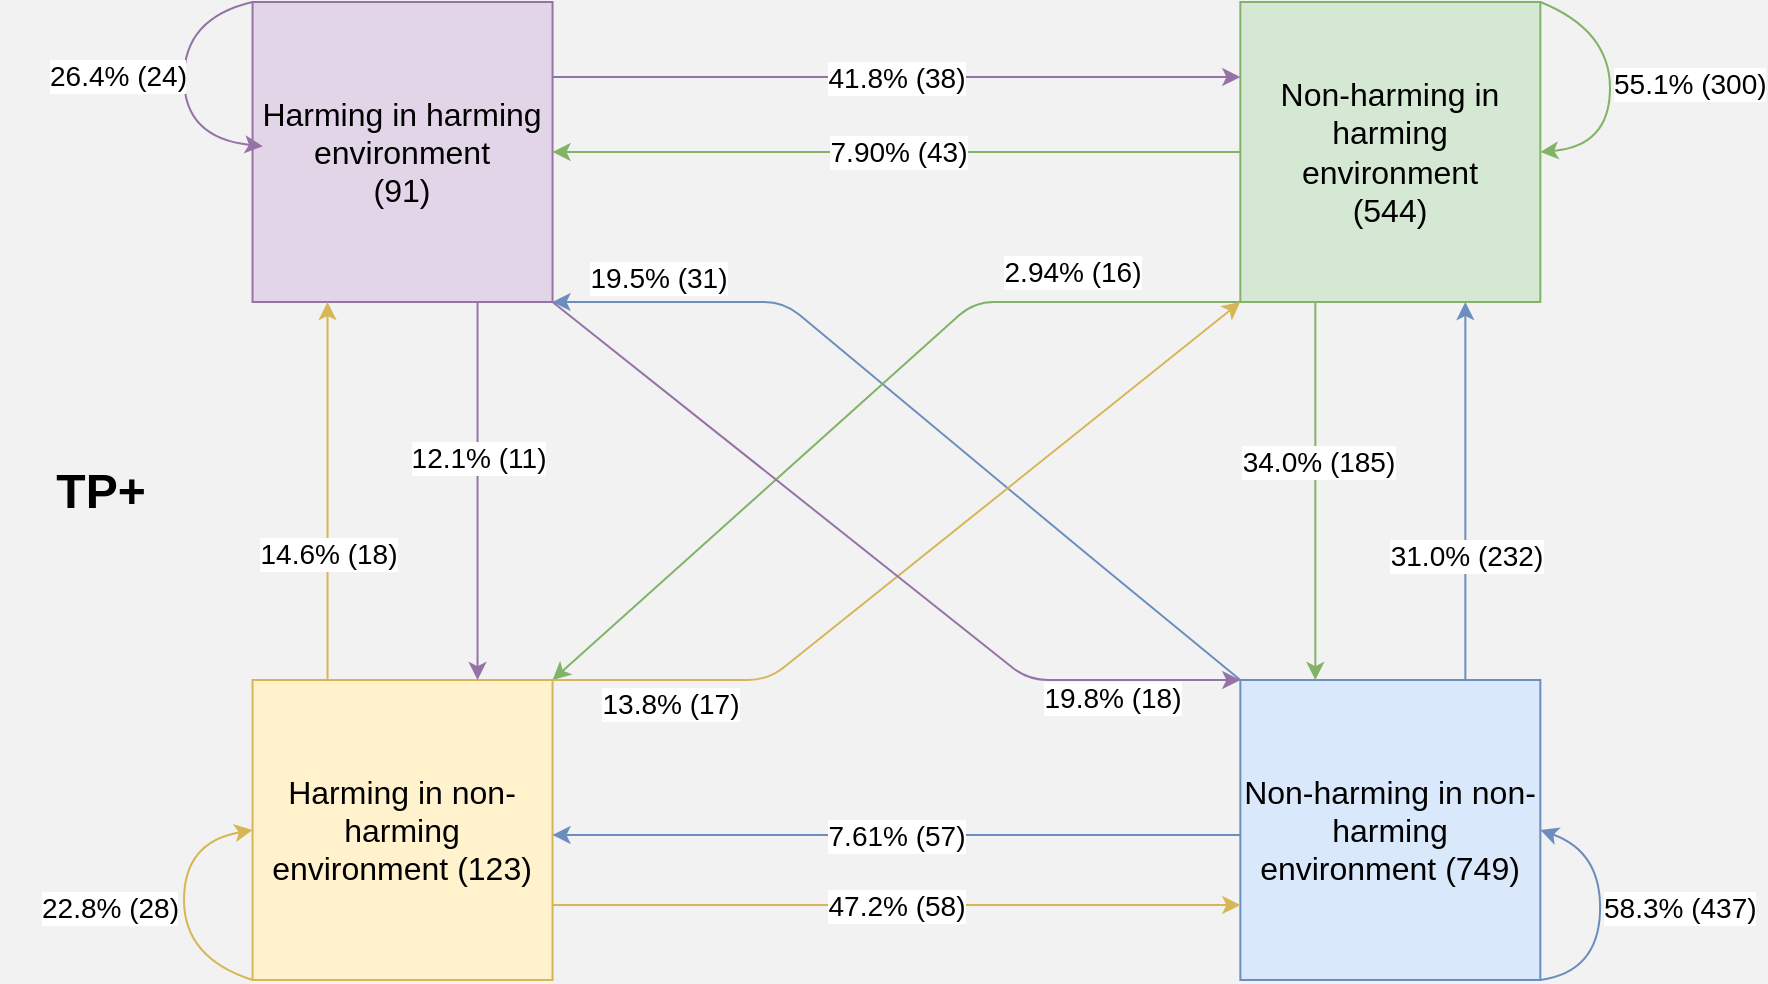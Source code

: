 <mxfile version="20.8.3" type="device"><diagram id="mnQWSfPHZrlp0dDHfilx" name="Page-1"><mxGraphModel dx="1080" dy="588" grid="0" gridSize="10" guides="1" tooltips="1" connect="1" arrows="1" fold="1" page="1" pageScale="1" pageWidth="900" pageHeight="1600" background="#F2F2F2" math="0" shadow="0"><root><mxCell id="0"/><mxCell id="1" parent="0"/><mxCell id="RHatQhIEZdcCFAD1BdL6-2" value="" style="group" vertex="1" connectable="0" parent="1"><mxGeometry x="103" width="713" height="489.001" as="geometry"/></mxCell><mxCell id="OVDw2p8quSQXNzQPu-ti-1" value="&lt;font style=&quot;font-size: 16px;&quot;&gt;Harming in harming environment &lt;br&gt;(91)&lt;/font&gt;" style="whiteSpace=wrap;html=1;aspect=fixed;fillColor=#e1d5e7;strokeColor=#9673a6;" parent="RHatQhIEZdcCFAD1BdL6-2" vertex="1"><mxGeometry x="34.27" y="0.002" width="150" height="150" as="geometry"/></mxCell><mxCell id="OVDw2p8quSQXNzQPu-ti-3" value="&lt;font style=&quot;font-size: 16px;&quot;&gt;Non-harming in harming environment&lt;br&gt;(544)&lt;/font&gt;" style="whiteSpace=wrap;html=1;aspect=fixed;fillColor=#d5e8d4;strokeColor=#82b366;" parent="RHatQhIEZdcCFAD1BdL6-2" vertex="1"><mxGeometry x="528.17" width="150" height="150" as="geometry"/></mxCell><mxCell id="OVDw2p8quSQXNzQPu-ti-4" value="&lt;font style=&quot;font-size: 16px;&quot;&gt;Non-harming in non-harming environment (749)&lt;/font&gt;" style="whiteSpace=wrap;html=1;aspect=fixed;fillColor=#dae8fc;strokeColor=#6c8ebf;" parent="RHatQhIEZdcCFAD1BdL6-2" vertex="1"><mxGeometry x="528.17" y="339.001" width="150" height="150" as="geometry"/></mxCell><mxCell id="OVDw2p8quSQXNzQPu-ti-5" value="&lt;font style=&quot;font-size: 16px;&quot;&gt;Harming in non-harming environment (123)&lt;/font&gt;" style="whiteSpace=wrap;html=1;aspect=fixed;fillColor=#fff2cc;strokeColor=#d6b656;" parent="RHatQhIEZdcCFAD1BdL6-2" vertex="1"><mxGeometry x="34.27" y="339.001" width="150" height="150" as="geometry"/></mxCell><mxCell id="OVDw2p8quSQXNzQPu-ti-6" value="&lt;font style=&quot;font-size: 14px;&quot;&gt;47.2% (58)&lt;/font&gt;" style="endArrow=classic;html=1;rounded=0;entryX=0;entryY=0.75;entryDx=0;entryDy=0;fillColor=#fff2cc;strokeColor=#d6b656;exitX=1;exitY=0.75;exitDx=0;exitDy=0;" parent="RHatQhIEZdcCFAD1BdL6-2" edge="1" target="OVDw2p8quSQXNzQPu-ti-4" source="OVDw2p8quSQXNzQPu-ti-5"><mxGeometry width="50" height="50" relative="1" as="geometry"><mxPoint x="237" y="479" as="sourcePoint"/><mxPoint x="539" y="479.916" as="targetPoint"/></mxGeometry></mxCell><mxCell id="OVDw2p8quSQXNzQPu-ti-8" value="&lt;font style=&quot;font-size: 14px;&quot;&gt;7.61% (57)&lt;/font&gt;" style="endArrow=classic;html=1;rounded=0;exitX=0;exitY=0.25;exitDx=0;exitDy=0;entryX=1;entryY=0.25;entryDx=0;entryDy=0;fillColor=#dae8fc;strokeColor=#6c8ebf;" parent="RHatQhIEZdcCFAD1BdL6-2" edge="1"><mxGeometry x="0.003" width="50" height="50" relative="1" as="geometry"><mxPoint x="528.17" y="416.501" as="sourcePoint"/><mxPoint x="184.27" y="416.501" as="targetPoint"/><mxPoint as="offset"/></mxGeometry></mxCell><mxCell id="OVDw2p8quSQXNzQPu-ti-11" value="&lt;font style=&quot;font-size: 14px;&quot;&gt;41.8% (38)&lt;/font&gt;" style="endArrow=classic;html=1;rounded=0;exitX=1;exitY=0.25;exitDx=0;exitDy=0;entryX=0;entryY=0.25;entryDx=0;entryDy=0;fillColor=#e1d5e7;strokeColor=#9673a6;" parent="RHatQhIEZdcCFAD1BdL6-2" source="OVDw2p8quSQXNzQPu-ti-1" target="OVDw2p8quSQXNzQPu-ti-3" edge="1"><mxGeometry x="-0.004" width="50" height="50" relative="1" as="geometry"><mxPoint x="236.435" y="71.44" as="sourcePoint"/><mxPoint x="539" y="70.837" as="targetPoint"/><mxPoint as="offset"/></mxGeometry></mxCell><mxCell id="OVDw2p8quSQXNzQPu-ti-13" value="&lt;font style=&quot;font-size: 14px;&quot;&gt;7.90% (43)&lt;/font&gt;" style="endArrow=classic;html=1;rounded=0;exitX=0;exitY=0.5;exitDx=0;exitDy=0;entryX=1;entryY=0.5;entryDx=0;entryDy=0;fillColor=#d5e8d4;strokeColor=#82b366;" parent="RHatQhIEZdcCFAD1BdL6-2" source="OVDw2p8quSQXNzQPu-ti-3" target="OVDw2p8quSQXNzQPu-ti-1" edge="1"><mxGeometry x="-0.003" width="50" height="50" relative="1" as="geometry"><mxPoint x="528.13" y="137.963" as="sourcePoint"/><mxPoint x="240.575" y="141.019" as="targetPoint"/><mxPoint as="offset"/></mxGeometry></mxCell><mxCell id="OVDw2p8quSQXNzQPu-ti-15" value="&lt;font style=&quot;font-size: 14px;&quot;&gt;14.6% (18)&lt;/font&gt;" style="endArrow=classic;html=1;rounded=0;exitX=0.25;exitY=0;exitDx=0;exitDy=0;entryX=0.25;entryY=1;entryDx=0;entryDy=0;fillColor=#fff2cc;strokeColor=#d6b656;" parent="RHatQhIEZdcCFAD1BdL6-2" source="OVDw2p8quSQXNzQPu-ti-5" target="OVDw2p8quSQXNzQPu-ti-1" edge="1"><mxGeometry x="-0.326" width="50" height="50" relative="1" as="geometry"><mxPoint x="371.609" y="398.372" as="sourcePoint"/><mxPoint x="110.739" y="214.898" as="targetPoint"/><mxPoint as="offset"/></mxGeometry></mxCell><mxCell id="OVDw2p8quSQXNzQPu-ti-16" value="&lt;font style=&quot;font-size: 14px;&quot;&gt;31.0% (232)&lt;/font&gt;" style="endArrow=classic;html=1;rounded=0;exitX=0.75;exitY=0;exitDx=0;exitDy=0;entryX=0.75;entryY=1;entryDx=0;entryDy=0;fillColor=#dae8fc;strokeColor=#6c8ebf;" parent="RHatQhIEZdcCFAD1BdL6-2" source="OVDw2p8quSQXNzQPu-ti-4" target="OVDw2p8quSQXNzQPu-ti-3" edge="1"><mxGeometry x="-0.338" width="50" height="50" relative="1" as="geometry"><mxPoint x="684.652" y="398.372" as="sourcePoint"/><mxPoint x="684.652" y="235.284" as="targetPoint"/><mxPoint as="offset"/></mxGeometry></mxCell><mxCell id="OVDw2p8quSQXNzQPu-ti-17" value="&lt;font style=&quot;font-size: 14px;&quot;&gt;34.0% (185)&lt;/font&gt;" style="endArrow=classic;html=1;rounded=0;exitX=0.25;exitY=1;exitDx=0;exitDy=0;entryX=0.25;entryY=0;entryDx=0;entryDy=0;fillColor=#d5e8d4;strokeColor=#82b366;" parent="RHatQhIEZdcCFAD1BdL6-2" source="OVDw2p8quSQXNzQPu-ti-3" edge="1" target="OVDw2p8quSQXNzQPu-ti-4"><mxGeometry x="-0.157" y="1" width="50" height="50" relative="1" as="geometry"><mxPoint x="612.75" y="207.45" as="sourcePoint"/><mxPoint x="612.75" y="371.191" as="targetPoint"/><mxPoint as="offset"/></mxGeometry></mxCell><mxCell id="OVDw2p8quSQXNzQPu-ti-18" value="&lt;font style=&quot;font-size: 14px;&quot;&gt;12.1% (11)&lt;/font&gt;" style="endArrow=classic;html=1;rounded=0;entryX=0.75;entryY=0;entryDx=0;entryDy=0;exitX=0.75;exitY=1;exitDx=0;exitDy=0;fillColor=#e1d5e7;strokeColor=#9673a6;" parent="RHatQhIEZdcCFAD1BdL6-2" edge="1" target="OVDw2p8quSQXNzQPu-ti-5" source="OVDw2p8quSQXNzQPu-ti-1"><mxGeometry x="-0.175" width="50" height="50" relative="1" as="geometry"><mxPoint x="163.931" y="209.815" as="sourcePoint"/><mxPoint x="164.381" y="371.191" as="targetPoint"/><mxPoint as="offset"/></mxGeometry></mxCell><mxCell id="OVDw2p8quSQXNzQPu-ti-29" value="19.8% (18)" style="endArrow=classic;html=1;fontSize=14;exitX=0;exitY=0;exitDx=0;exitDy=0;entryX=1;entryY=1;entryDx=0;entryDy=0;fillColor=#dae8fc;strokeColor=#6c8ebf;rounded=1;fontColor=#000000;" parent="RHatQhIEZdcCFAD1BdL6-2" source="OVDw2p8quSQXNzQPu-ti-4" target="OVDw2p8quSQXNzQPu-ti-1" edge="1"><mxGeometry x="-0.79" y="48" width="50" height="50" relative="1" as="geometry"><mxPoint x="371.609" y="337.214" as="sourcePoint"/><mxPoint x="458.565" y="235.284" as="targetPoint"/><Array as="points"><mxPoint x="451.5" y="276.056"/><mxPoint x="300" y="150"/></Array><mxPoint as="offset"/></mxGeometry></mxCell><mxCell id="OVDw2p8quSQXNzQPu-ti-32" value="2.94% (16)" style="endArrow=classic;html=1;fontSize=14;exitX=0;exitY=1;exitDx=0;exitDy=0;entryX=1;entryY=0;entryDx=0;entryDy=0;fillColor=#d5e8d4;strokeColor=#82b366;rounded=1;" parent="RHatQhIEZdcCFAD1BdL6-2" source="OVDw2p8quSQXNzQPu-ti-3" target="OVDw2p8quSQXNzQPu-ti-5" edge="1"><mxGeometry x="-0.596" y="-15" width="50" height="50" relative="1" as="geometry"><mxPoint x="371.609" y="337.214" as="sourcePoint"/><mxPoint x="458.565" y="235.284" as="targetPoint"/><Array as="points"><mxPoint x="395" y="150"/></Array><mxPoint as="offset"/></mxGeometry></mxCell><mxCell id="OVDw2p8quSQXNzQPu-ti-35" value="&lt;font style=&quot;font-size: 14px;&quot;&gt;22.8% (28)&lt;/font&gt;" style="curved=1;endArrow=classic;html=1;rounded=0;labelPosition=right;verticalLabelPosition=middle;align=left;verticalAlign=middle;entryX=0;entryY=0.5;entryDx=0;entryDy=0;exitX=0;exitY=1;exitDx=0;exitDy=0;fillColor=#fff2cc;strokeColor=#d6b656;" parent="RHatQhIEZdcCFAD1BdL6-2" source="OVDw2p8quSQXNzQPu-ti-5" target="OVDw2p8quSQXNzQPu-ti-5" edge="1"><mxGeometry x="-0.059" y="73" width="50" height="50" relative="1" as="geometry"><mxPoint x="41.5" y="611.745" as="sourcePoint"/><mxPoint x="41.174" y="540.258" as="targetPoint"/><Array as="points"><mxPoint y="478"/><mxPoint y="420"/></Array><mxPoint as="offset"/></mxGeometry></mxCell><mxCell id="OVDw2p8quSQXNzQPu-ti-37" value="&lt;font style=&quot;font-size: 14px;&quot;&gt;58.3% (437)&lt;/font&gt;" style="curved=1;endArrow=classic;html=1;rounded=0;exitX=1;exitY=1;exitDx=0;exitDy=0;labelPosition=right;verticalLabelPosition=middle;align=left;verticalAlign=middle;entryX=1;entryY=0.5;entryDx=0;entryDy=0;fillColor=#dae8fc;strokeColor=#6c8ebf;" parent="RHatQhIEZdcCFAD1BdL6-2" edge="1" target="OVDw2p8quSQXNzQPu-ti-4" source="OVDw2p8quSQXNzQPu-ti-4"><mxGeometry x="0.009" width="50" height="50" relative="1" as="geometry"><mxPoint x="738.565" y="587.961" as="sourcePoint"/><mxPoint x="738.565" y="506.499" as="targetPoint"/><Array as="points"><mxPoint x="707" y="485"/><mxPoint x="709" y="425"/></Array><mxPoint as="offset"/></mxGeometry></mxCell><mxCell id="OVDw2p8quSQXNzQPu-ti-38" value="13.8% (17)" style="endArrow=classic;html=1;fontSize=14;entryX=0;entryY=1;entryDx=0;entryDy=0;rounded=1;fillColor=#fff2cc;strokeColor=#d6b656;exitX=1;exitY=0;exitDx=0;exitDy=0;" parent="RHatQhIEZdcCFAD1BdL6-2" source="OVDw2p8quSQXNzQPu-ti-5" target="OVDw2p8quSQXNzQPu-ti-3" edge="1"><mxGeometry x="-0.714" y="-12" width="50" height="50" relative="1" as="geometry"><mxPoint x="240.57" y="371.191" as="sourcePoint"/><mxPoint x="518.83" y="208.103" as="targetPoint"/><Array as="points"><mxPoint x="292" y="339"/></Array><mxPoint as="offset"/></mxGeometry></mxCell><mxCell id="OVDw2p8quSQXNzQPu-ti-39" value="&lt;font style=&quot;font-size: 14px;&quot;&gt;55.1% (300)&lt;/font&gt;" style="curved=1;endArrow=classic;html=1;rounded=0;exitX=1;exitY=0;exitDx=0;exitDy=0;labelPosition=right;verticalLabelPosition=middle;align=left;verticalAlign=middle;fillColor=#d5e8d4;strokeColor=#82b366;entryX=1;entryY=0.5;entryDx=0;entryDy=0;" parent="RHatQhIEZdcCFAD1BdL6-2" source="OVDw2p8quSQXNzQPu-ti-3" edge="1" target="OVDw2p8quSQXNzQPu-ti-3"><mxGeometry width="50" height="50" relative="1" as="geometry"><mxPoint x="733.348" y="-9.348" as="sourcePoint"/><mxPoint x="739" y="72.196" as="targetPoint"/><Array as="points"><mxPoint x="713" y="14"/><mxPoint x="713" y="72"/></Array><mxPoint as="offset"/></mxGeometry></mxCell><mxCell id="OVDw2p8quSQXNzQPu-ti-40" value="&lt;font style=&quot;font-size: 14px;&quot;&gt;26.4% (24)&lt;br&gt;&lt;/font&gt;" style="curved=1;endArrow=classic;html=1;rounded=0;exitX=0;exitY=0;exitDx=0;exitDy=0;labelPosition=right;verticalLabelPosition=middle;align=left;verticalAlign=middle;entryX=0;entryY=0.667;entryDx=0;entryDy=0;entryPerimeter=0;fillColor=#e1d5e7;strokeColor=#9673a6;" parent="RHatQhIEZdcCFAD1BdL6-2" edge="1" source="OVDw2p8quSQXNzQPu-ti-1"><mxGeometry x="-0.048" y="-69" width="50" height="50" relative="1" as="geometry"><mxPoint x="39.435" y="-9.348" as="sourcePoint"/><mxPoint x="39.435" y="72.115" as="targetPoint"/><Array as="points"><mxPoint y="8"/><mxPoint y="68"/></Array><mxPoint as="offset"/></mxGeometry></mxCell><mxCell id="OVDw2p8quSQXNzQPu-ti-41" value="19.5% (31)" style="endArrow=classic;html=1;fontSize=14;entryX=0;entryY=0;entryDx=0;entryDy=0;fillColor=#e1d5e7;strokeColor=#9673a6;exitX=1;exitY=1;exitDx=0;exitDy=0;rounded=1;" parent="RHatQhIEZdcCFAD1BdL6-2" source="OVDw2p8quSQXNzQPu-ti-1" target="OVDw2p8quSQXNzQPu-ti-4" edge="1"><mxGeometry x="-0.832" y="41" width="50" height="50" relative="1" as="geometry"><mxPoint x="249.87" y="235.284" as="sourcePoint"/><mxPoint x="458.565" y="235.284" as="targetPoint"/><Array as="points"><mxPoint x="422" y="339"/></Array><mxPoint y="-1" as="offset"/></mxGeometry></mxCell><mxCell id="RHatQhIEZdcCFAD1BdL6-3" value="TP+" style="text;strokeColor=none;fillColor=none;html=1;fontSize=24;fontStyle=1;verticalAlign=middle;align=center;" vertex="1" parent="1"><mxGeometry x="11" y="224.5" width="100" height="40" as="geometry"/></mxCell></root></mxGraphModel></diagram></mxfile>